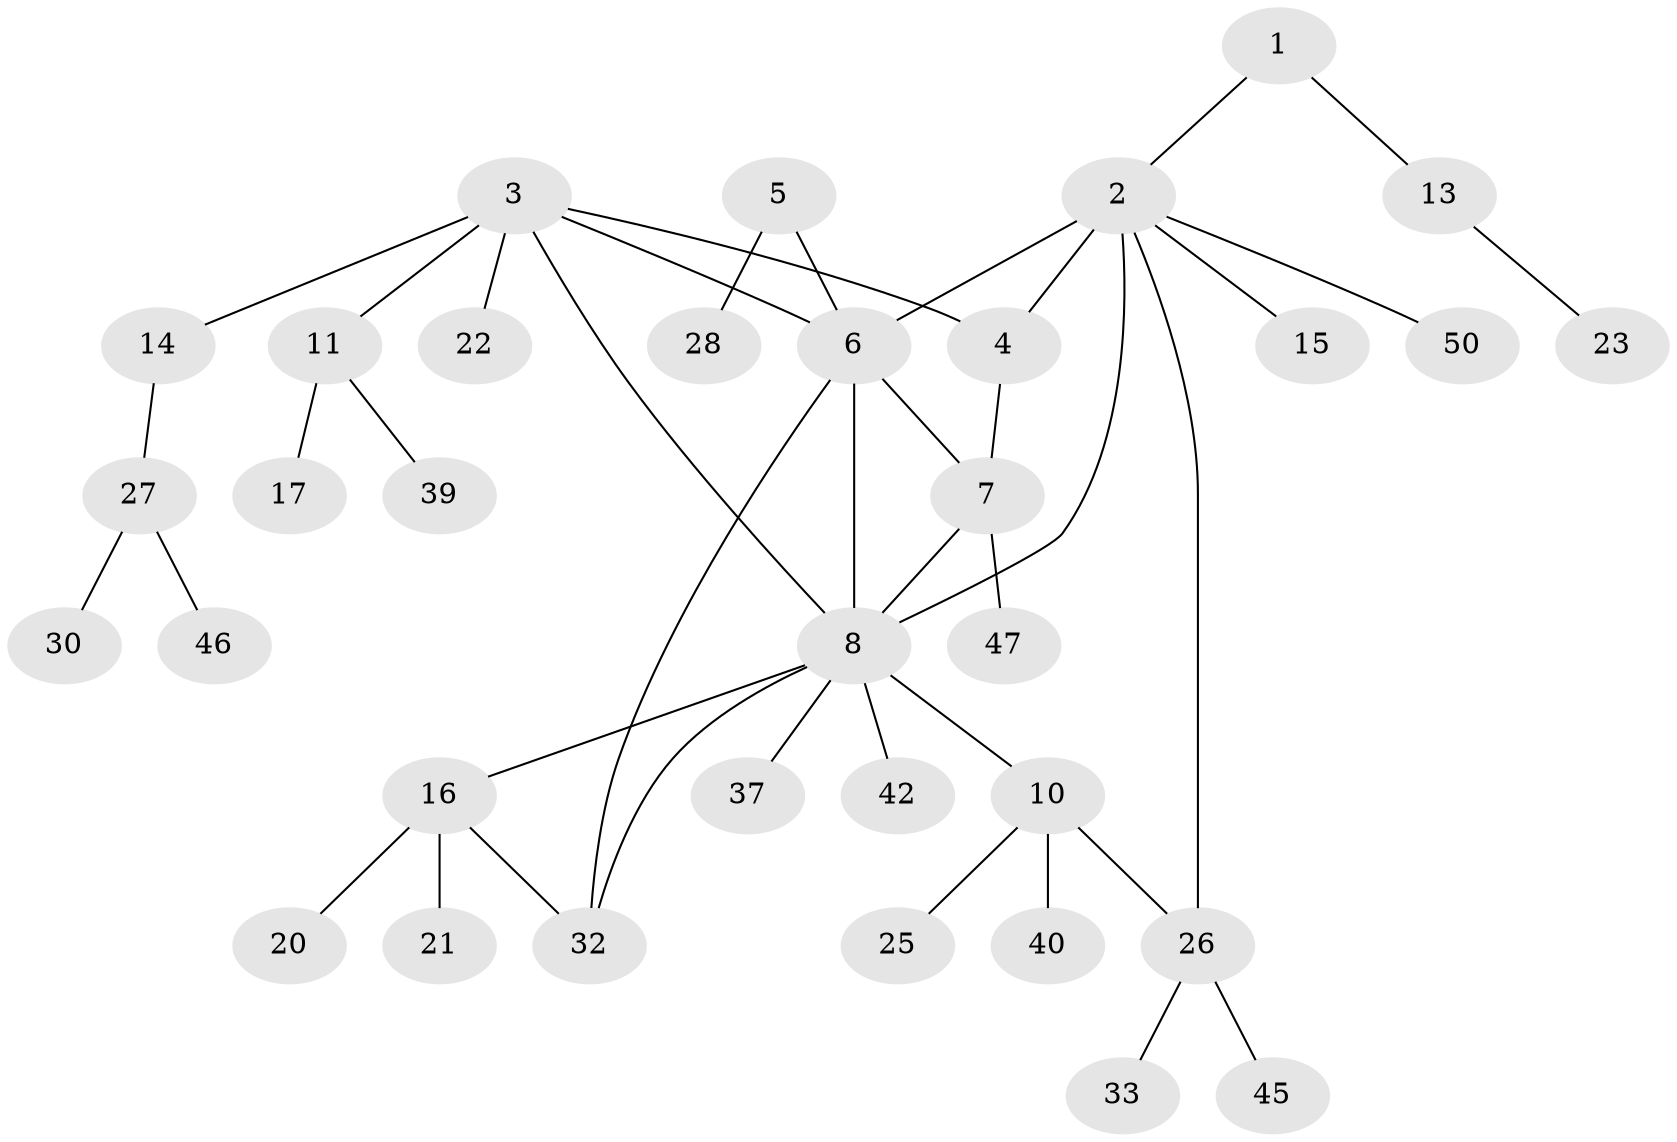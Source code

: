 // original degree distribution, {3: 0.1346153846153846, 8: 0.019230769230769232, 7: 0.057692307692307696, 4: 0.09615384615384616, 5: 0.019230769230769232, 2: 0.23076923076923078, 1: 0.4423076923076923}
// Generated by graph-tools (version 1.1) at 2025/11/02/27/25 16:11:35]
// undirected, 34 vertices, 41 edges
graph export_dot {
graph [start="1"]
  node [color=gray90,style=filled];
  1 [super="+43"];
  2 [super="+19"];
  3 [super="+35"];
  4;
  5 [super="+51"];
  6 [super="+24"];
  7 [super="+12"];
  8 [super="+9"];
  10 [super="+18"];
  11 [super="+44"];
  13 [super="+29"];
  14;
  15 [super="+34"];
  16 [super="+41"];
  17;
  20;
  21;
  22;
  23;
  25 [super="+36"];
  26 [super="+48"];
  27 [super="+31"];
  28 [super="+38"];
  30;
  32;
  33;
  37;
  39;
  40 [super="+49"];
  42;
  45;
  46;
  47;
  50 [super="+52"];
  1 -- 2;
  1 -- 13;
  2 -- 4;
  2 -- 6 [weight=2];
  2 -- 8 [weight=2];
  2 -- 15;
  2 -- 50;
  2 -- 26;
  3 -- 4;
  3 -- 6;
  3 -- 11;
  3 -- 14;
  3 -- 22;
  3 -- 8;
  4 -- 7;
  5 -- 6;
  5 -- 28;
  6 -- 7;
  6 -- 32;
  6 -- 8;
  7 -- 8;
  7 -- 47;
  8 -- 16;
  8 -- 42;
  8 -- 32;
  8 -- 37;
  8 -- 10;
  10 -- 25;
  10 -- 26;
  10 -- 40;
  11 -- 17;
  11 -- 39;
  13 -- 23;
  14 -- 27;
  16 -- 20;
  16 -- 21;
  16 -- 32;
  26 -- 33;
  26 -- 45;
  27 -- 30;
  27 -- 46;
}
